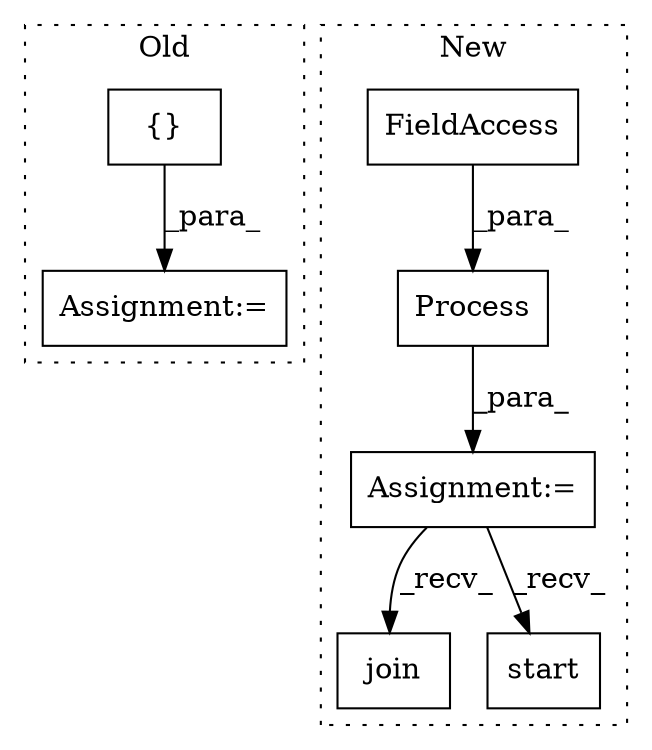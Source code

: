 digraph G {
subgraph cluster0 {
1 [label="{}" a="4" s="3220,3240" l="1,1" shape="box"];
7 [label="Assignment:=" a="7" s="3195" l="1" shape="box"];
label = "Old";
style="dotted";
}
subgraph cluster1 {
2 [label="Process" a="32" s="3350,3407" l="8,2" shape="box"];
3 [label="Assignment:=" a="7" s="3349" l="1" shape="box"];
4 [label="FieldAccess" a="22" s="3358" l="12" shape="box"];
5 [label="join" a="32" s="3736" l="6" shape="box"];
6 [label="start" a="32" s="3598" l="7" shape="box"];
label = "New";
style="dotted";
}
1 -> 7 [label="_para_"];
2 -> 3 [label="_para_"];
3 -> 5 [label="_recv_"];
3 -> 6 [label="_recv_"];
4 -> 2 [label="_para_"];
}